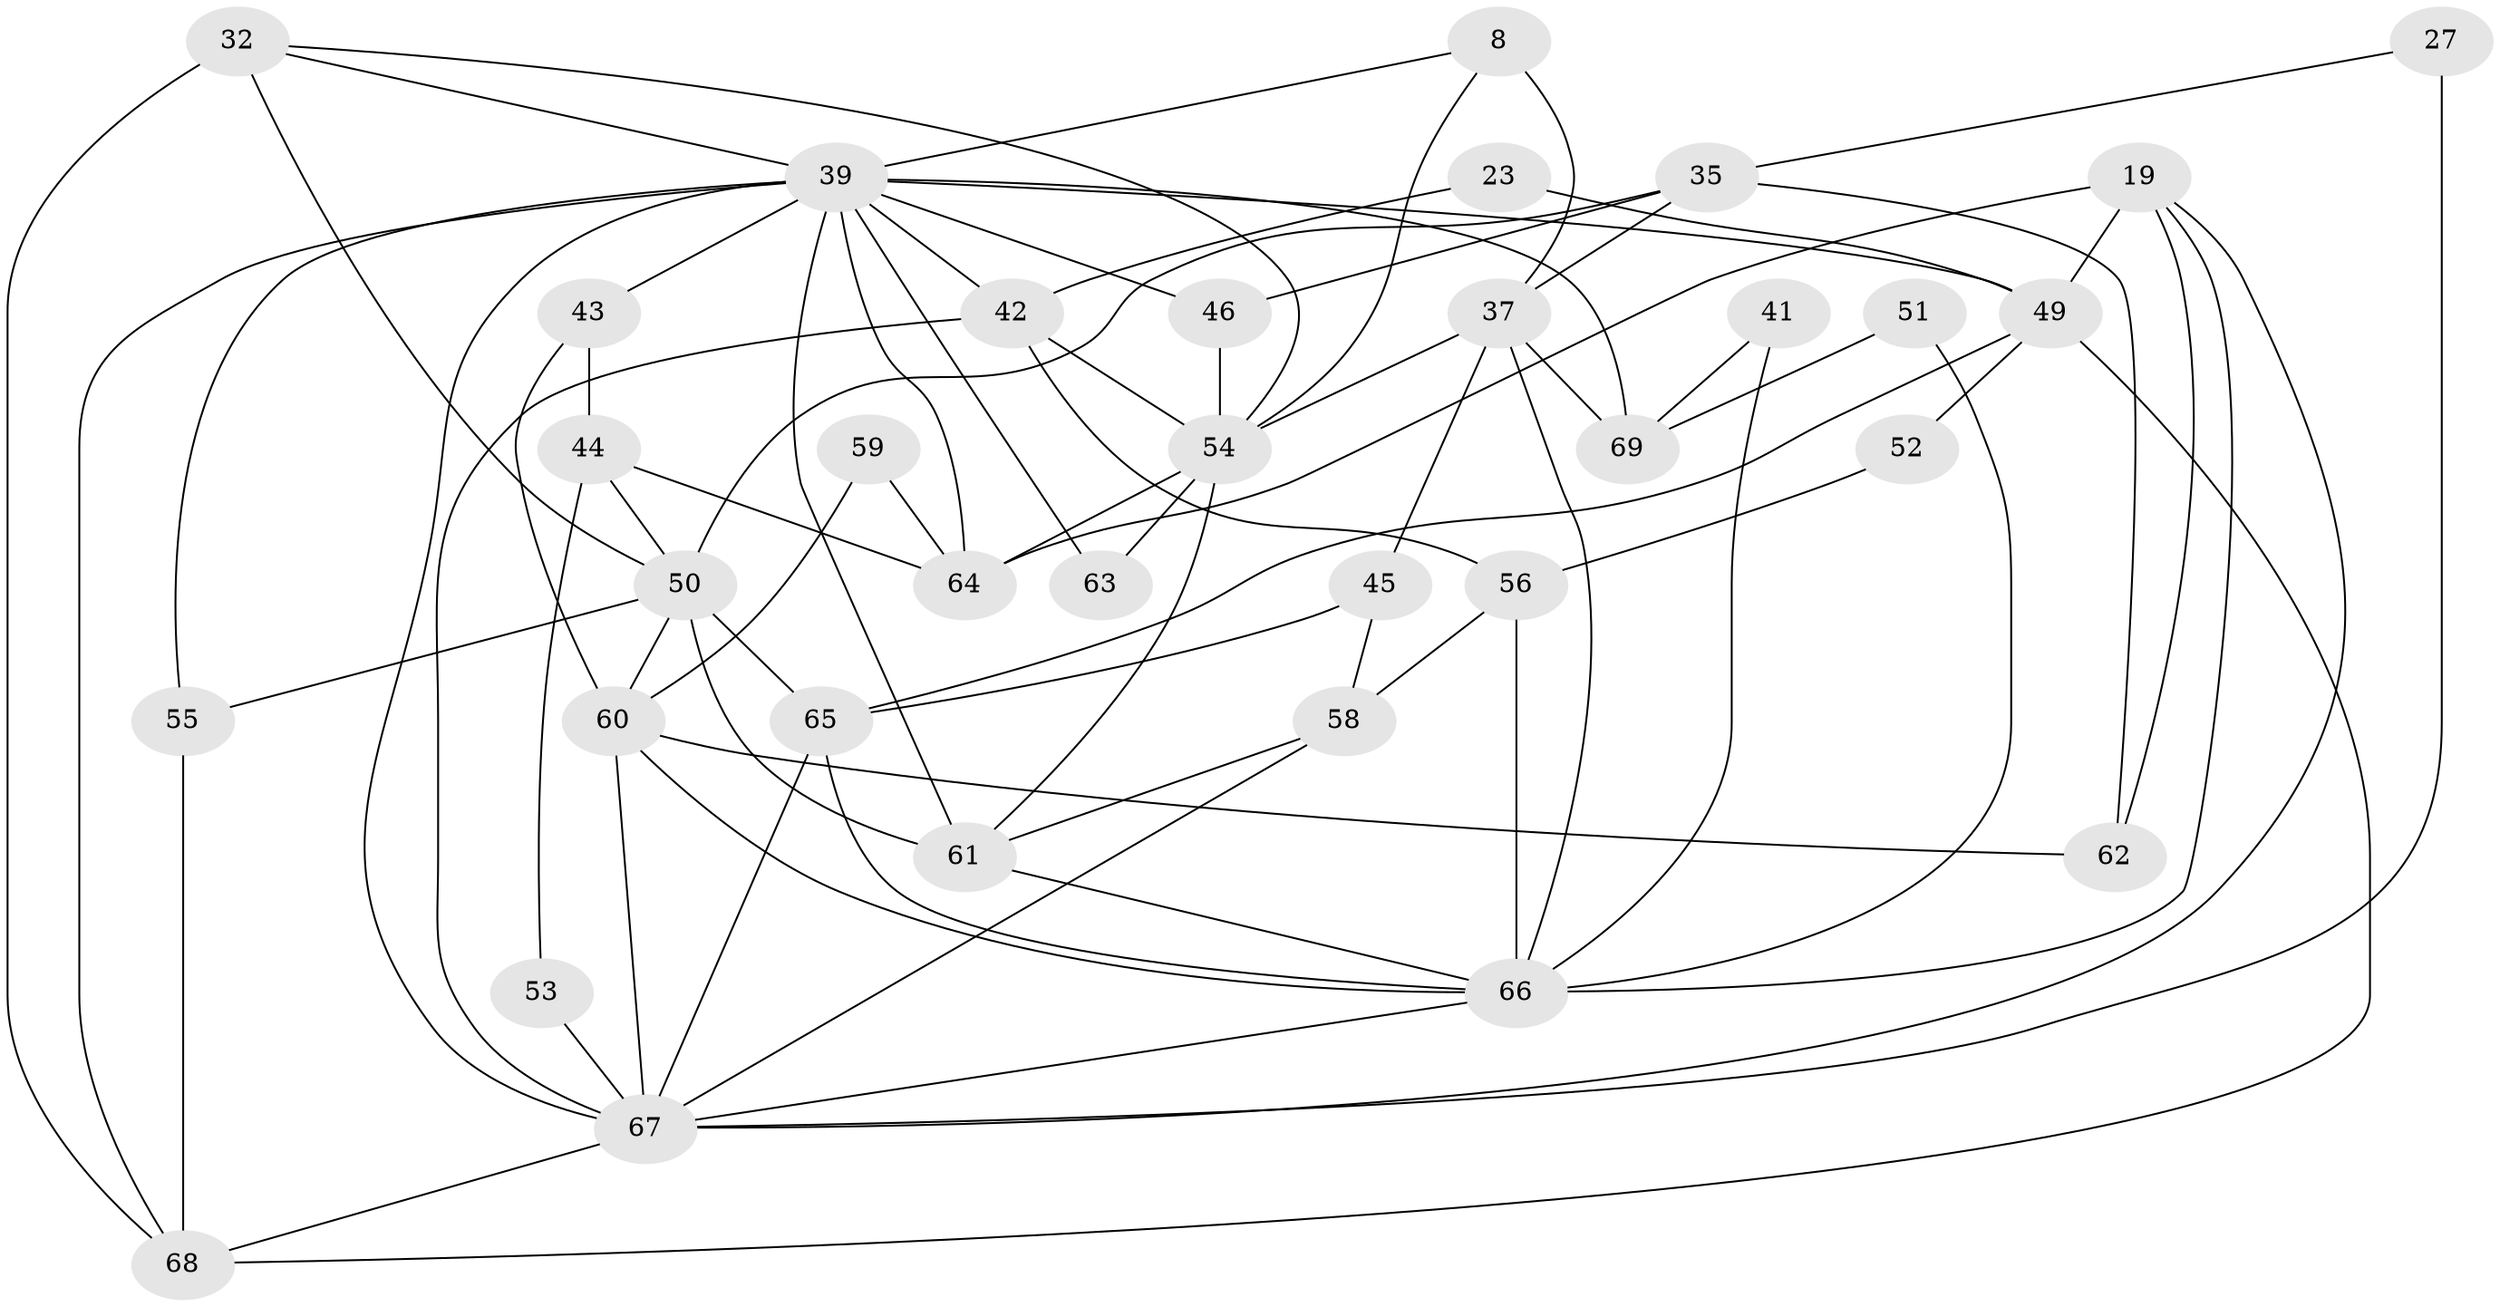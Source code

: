 // original degree distribution, {5: 0.21739130434782608, 4: 0.2608695652173913, 6: 0.13043478260869565, 3: 0.2318840579710145, 2: 0.14492753623188406, 7: 0.014492753623188406}
// Generated by graph-tools (version 1.1) at 2025/52/03/09/25 04:52:15]
// undirected, 34 vertices, 77 edges
graph export_dot {
graph [start="1"]
  node [color=gray90,style=filled];
  8;
  19;
  23;
  27;
  32;
  35 [super="+29"];
  37 [super="+3"];
  39 [super="+10+13+34+4+14+26"];
  41;
  42 [super="+36"];
  43;
  44;
  45;
  46;
  49 [super="+20"];
  50 [super="+18+47"];
  51;
  52;
  53;
  54 [super="+11+33"];
  55;
  56 [super="+7+40"];
  58;
  59;
  60;
  61 [super="+25+38"];
  62;
  63;
  64 [super="+22"];
  65 [super="+21"];
  66 [super="+28+48+17"];
  67 [super="+57"];
  68 [super="+30"];
  69;
  8 -- 37 [weight=2];
  8 -- 54;
  8 -- 39;
  19 -- 62;
  19 -- 64;
  19 -- 67;
  19 -- 49 [weight=2];
  19 -- 66;
  23 -- 49;
  23 -- 42;
  27 -- 67 [weight=2];
  27 -- 35;
  32 -- 54;
  32 -- 68 [weight=2];
  32 -- 39;
  32 -- 50;
  35 -- 37;
  35 -- 46 [weight=2];
  35 -- 62;
  35 -- 50;
  37 -- 45 [weight=2];
  37 -- 66;
  37 -- 69;
  37 -- 54;
  39 -- 68;
  39 -- 46;
  39 -- 63;
  39 -- 64 [weight=4];
  39 -- 43;
  39 -- 42 [weight=4];
  39 -- 69;
  39 -- 49;
  39 -- 55;
  39 -- 61 [weight=3];
  39 -- 67 [weight=2];
  41 -- 69;
  41 -- 66;
  42 -- 54 [weight=3];
  42 -- 67 [weight=2];
  42 -- 56 [weight=2];
  43 -- 60;
  43 -- 44;
  44 -- 50;
  44 -- 53;
  44 -- 64 [weight=2];
  45 -- 58;
  45 -- 65;
  46 -- 54 [weight=2];
  49 -- 52;
  49 -- 68 [weight=2];
  49 -- 65;
  50 -- 55;
  50 -- 61 [weight=2];
  50 -- 65;
  50 -- 60;
  51 -- 69;
  51 -- 66;
  52 -- 56;
  53 -- 67;
  54 -- 64 [weight=3];
  54 -- 63;
  54 -- 61;
  55 -- 68;
  56 -- 58;
  56 -- 66 [weight=2];
  58 -- 67;
  58 -- 61;
  59 -- 60;
  59 -- 64;
  60 -- 62;
  60 -- 67;
  60 -- 66;
  61 -- 66;
  65 -- 67;
  65 -- 66;
  66 -- 67;
  67 -- 68;
}
